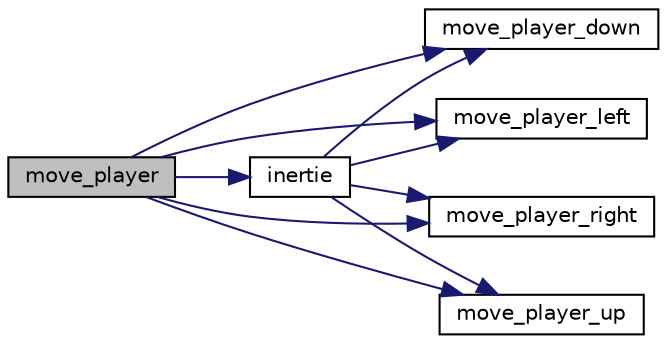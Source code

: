 digraph "move_player"
{
 // LATEX_PDF_SIZE
  edge [fontname="Helvetica",fontsize="10",labelfontname="Helvetica",labelfontsize="10"];
  node [fontname="Helvetica",fontsize="10",shape=record];
  rankdir="LR";
  Node1 [label="move_player",height=0.2,width=0.4,color="black", fillcolor="grey75", style="filled", fontcolor="black",tooltip="Function that move the player."];
  Node1 -> Node2 [color="midnightblue",fontsize="10",style="solid"];
  Node2 [label="inertie",height=0.2,width=0.4,color="black", fillcolor="white", style="filled",URL="$key__listener_8c.html#a970505030748811a193b5d928e8abdf3",tooltip="Function that make inertie to the player."];
  Node2 -> Node3 [color="midnightblue",fontsize="10",style="solid"];
  Node3 [label="move_player_down",height=0.2,width=0.4,color="black", fillcolor="white", style="filled",URL="$player__controller_8c.html#a2b2c40c3536d5891e3407efbd72b0772",tooltip="Function that move the player to the bottom."];
  Node2 -> Node4 [color="midnightblue",fontsize="10",style="solid"];
  Node4 [label="move_player_left",height=0.2,width=0.4,color="black", fillcolor="white", style="filled",URL="$player__controller_8c.html#aa263a1cf3651d448f2ca86aec9604459",tooltip="Function that move the player to the left."];
  Node2 -> Node5 [color="midnightblue",fontsize="10",style="solid"];
  Node5 [label="move_player_right",height=0.2,width=0.4,color="black", fillcolor="white", style="filled",URL="$player__controller_8c.html#a18bcc4dac04fe247ff08506d51facaab",tooltip="Function that move the player to the right."];
  Node2 -> Node6 [color="midnightblue",fontsize="10",style="solid"];
  Node6 [label="move_player_up",height=0.2,width=0.4,color="black", fillcolor="white", style="filled",URL="$player__controller_8c.html#aa21a690be5aff36ed3a4a98bea0213b2",tooltip="Function that move the player to the top."];
  Node1 -> Node3 [color="midnightblue",fontsize="10",style="solid"];
  Node1 -> Node4 [color="midnightblue",fontsize="10",style="solid"];
  Node1 -> Node5 [color="midnightblue",fontsize="10",style="solid"];
  Node1 -> Node6 [color="midnightblue",fontsize="10",style="solid"];
}
